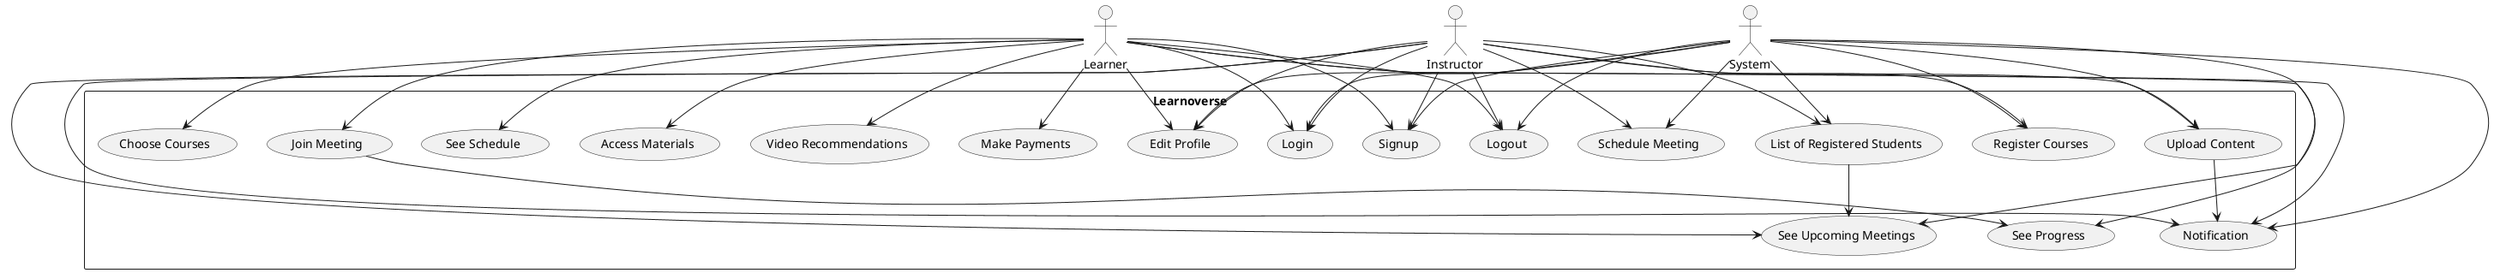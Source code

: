 @startuml
!define ICONURL https://www.plantuml.com/plantuml/img/
!define ICON(name) [![](ICONURL{name}.png =20x20)]

actor Instructor as Instructor
actor Learner as Learner
actor System as App

rectangle Learnoverse {
    (Signup)
    (Login)
    (Edit Profile)
    (Register Courses)
    (Upload Content)
    (Schedule Meeting)
    (See Upcoming Meetings)
    (List of Registered Students)
    (Notification)
    (Logout)
}

rectangle Learnoverse {
    (Signup)
    (Login)
    (Edit Profile)
    (Choose Courses)
    (Make Payments)
    (Video Recommendations)
    (Access Materials)
    (See Schedule)
    (Join Meeting)
    (See Progress)
    (Notification)
    (Logout)
}

Instructor --> (Signup)
Instructor --> (Login)
Instructor --> (Edit Profile)
Instructor --> (Register Courses)
Instructor --> (Upload Content)
Instructor --> (Schedule Meeting)
Instructor --> (See Upcoming Meetings)
Instructor --> (List of Registered Students)
Instructor --> (Notification)
Instructor --> (Logout)

Learner --> (Signup)
Learner --> (Login)
Learner --> (Edit Profile)
Learner --> (Choose Courses)
Learner --> (Make Payments)
Learner --> (Video Recommendations)
Learner --> (Access Materials)
Learner --> (See Schedule)
Learner --> (Join Meeting)
Learner --> (See Progress)
Learner --> (Notification)
Learner --> (Logout)

App --> (Signup)
App --> (Login)
App --> (Edit Profile)
App --> (Register Courses)
App --> (Upload Content)
App --> (Schedule Meeting)
App --> (See Upcoming Meetings)
App --> (List of Registered Students)
App --> (Notification)
App --> (Logout)

(Upload Content) --> (Notification)
(List of Registered Students) --> (See Upcoming Meetings)
(Join Meeting) --> (See Progress)

@enduml
